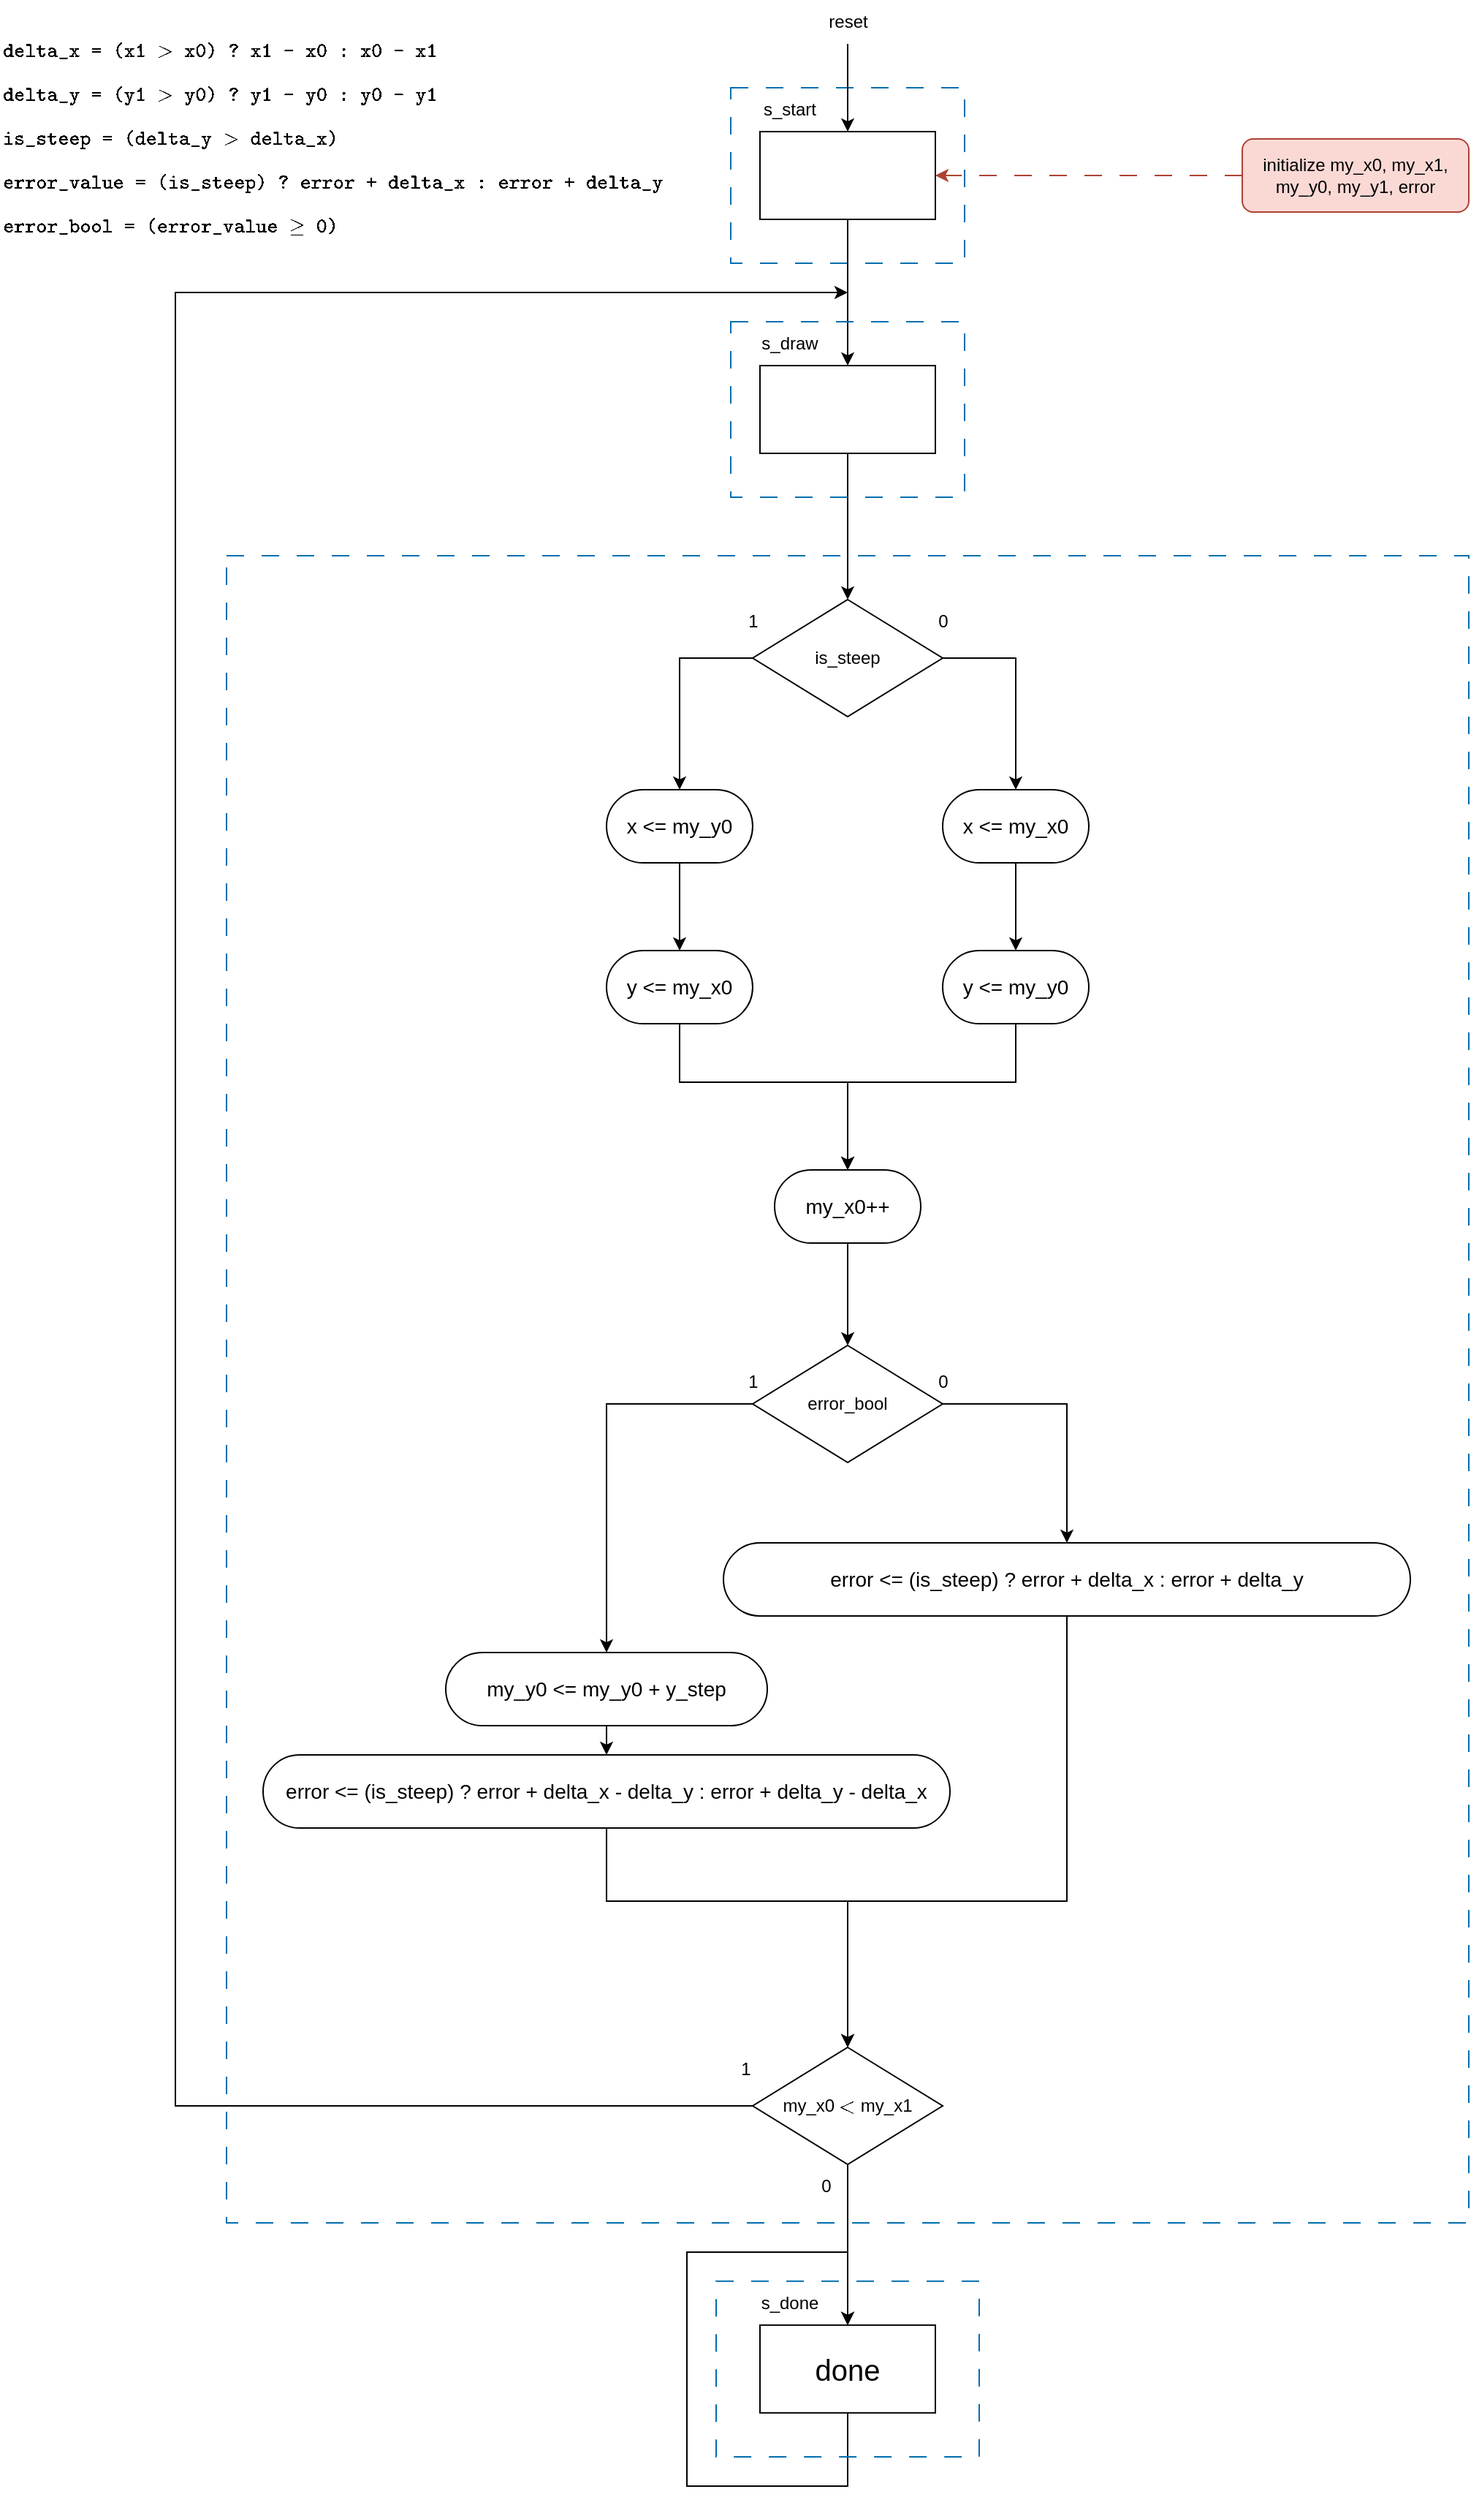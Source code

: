<mxfile version="22.0.1" type="device">
  <diagram name="Page-1" id="AKGFEVJWhegFH3RxbXjJ">
    <mxGraphModel dx="2394" dy="951" grid="1" gridSize="10" guides="1" tooltips="1" connect="1" arrows="1" fold="1" page="1" pageScale="1" pageWidth="1100" pageHeight="850" math="1" shadow="0">
      <root>
        <mxCell id="0" />
        <mxCell id="1" parent="0" />
        <mxCell id="W1oGFjodtdUd1IemjTyj-57" value="" style="rounded=0;whiteSpace=wrap;html=1;fillColor=none;fontColor=#ffffff;strokeColor=#006EAF;dashed=1;dashPattern=12 12;" parent="1" vertex="1">
          <mxGeometry x="-85" y="470" width="850" height="1140" as="geometry" />
        </mxCell>
        <mxCell id="W1oGFjodtdUd1IemjTyj-54" value="" style="rounded=0;whiteSpace=wrap;html=1;fillColor=none;fontColor=#ffffff;strokeColor=#006EAF;dashed=1;dashPattern=12 12;" parent="1" vertex="1">
          <mxGeometry x="260" y="150" width="160" height="120" as="geometry" />
        </mxCell>
        <mxCell id="W1oGFjodtdUd1IemjTyj-7" style="edgeStyle=orthogonalEdgeStyle;rounded=0;orthogonalLoop=1;jettySize=auto;html=1;entryX=0.5;entryY=0;entryDx=0;entryDy=0;" parent="1" source="W1oGFjodtdUd1IemjTyj-1" target="W1oGFjodtdUd1IemjTyj-5" edge="1">
          <mxGeometry relative="1" as="geometry" />
        </mxCell>
        <mxCell id="W1oGFjodtdUd1IemjTyj-1" value="" style="whiteSpace=wrap;html=1;" parent="1" vertex="1">
          <mxGeometry x="280" y="180" width="120" height="60" as="geometry" />
        </mxCell>
        <mxCell id="W1oGFjodtdUd1IemjTyj-2" value="s_start" style="text;html=1;align=center;verticalAlign=middle;resizable=0;points=[];autosize=1;strokeColor=none;fillColor=none;" parent="1" vertex="1">
          <mxGeometry x="270" y="150" width="60" height="30" as="geometry" />
        </mxCell>
        <mxCell id="W1oGFjodtdUd1IemjTyj-4" style="edgeStyle=orthogonalEdgeStyle;rounded=0;orthogonalLoop=1;jettySize=auto;html=1;entryX=0.5;entryY=0;entryDx=0;entryDy=0;" parent="1" source="W1oGFjodtdUd1IemjTyj-3" target="W1oGFjodtdUd1IemjTyj-1" edge="1">
          <mxGeometry relative="1" as="geometry" />
        </mxCell>
        <mxCell id="W1oGFjodtdUd1IemjTyj-3" value="reset" style="text;html=1;align=center;verticalAlign=middle;resizable=0;points=[];autosize=1;strokeColor=none;fillColor=none;" parent="1" vertex="1">
          <mxGeometry x="315" y="90" width="50" height="30" as="geometry" />
        </mxCell>
        <mxCell id="W1oGFjodtdUd1IemjTyj-9" style="edgeStyle=orthogonalEdgeStyle;rounded=0;orthogonalLoop=1;jettySize=auto;html=1;entryX=0.5;entryY=0;entryDx=0;entryDy=0;" parent="1" source="W1oGFjodtdUd1IemjTyj-5" target="W1oGFjodtdUd1IemjTyj-10" edge="1">
          <mxGeometry relative="1" as="geometry">
            <mxPoint x="340" y="480" as="targetPoint" />
          </mxGeometry>
        </mxCell>
        <mxCell id="W1oGFjodtdUd1IemjTyj-5" value="" style="whiteSpace=wrap;html=1;" parent="1" vertex="1">
          <mxGeometry x="280" y="340" width="120" height="60" as="geometry" />
        </mxCell>
        <mxCell id="W1oGFjodtdUd1IemjTyj-6" value="s_draw" style="text;html=1;align=center;verticalAlign=middle;resizable=0;points=[];autosize=1;strokeColor=none;fillColor=none;" parent="1" vertex="1">
          <mxGeometry x="270" y="310" width="60" height="30" as="geometry" />
        </mxCell>
        <mxCell id="W1oGFjodtdUd1IemjTyj-15" style="edgeStyle=orthogonalEdgeStyle;rounded=0;orthogonalLoop=1;jettySize=auto;html=1;entryX=0.5;entryY=0;entryDx=0;entryDy=0;" parent="1" source="W1oGFjodtdUd1IemjTyj-10" target="W1oGFjodtdUd1IemjTyj-12" edge="1">
          <mxGeometry relative="1" as="geometry">
            <Array as="points">
              <mxPoint x="455" y="540" />
            </Array>
          </mxGeometry>
        </mxCell>
        <mxCell id="W1oGFjodtdUd1IemjTyj-22" style="edgeStyle=orthogonalEdgeStyle;rounded=0;orthogonalLoop=1;jettySize=auto;html=1;entryX=0.5;entryY=0;entryDx=0;entryDy=0;" parent="1" source="W1oGFjodtdUd1IemjTyj-10" target="W1oGFjodtdUd1IemjTyj-20" edge="1">
          <mxGeometry relative="1" as="geometry">
            <Array as="points">
              <mxPoint x="225" y="540" />
            </Array>
          </mxGeometry>
        </mxCell>
        <mxCell id="W1oGFjodtdUd1IemjTyj-10" value="is_steep" style="rhombus;whiteSpace=wrap;html=1;" parent="1" vertex="1">
          <mxGeometry x="275" y="500" width="130" height="80" as="geometry" />
        </mxCell>
        <mxCell id="W1oGFjodtdUd1IemjTyj-14" style="edgeStyle=orthogonalEdgeStyle;rounded=0;orthogonalLoop=1;jettySize=auto;html=1;entryX=0.5;entryY=0;entryDx=0;entryDy=0;" parent="1" source="W1oGFjodtdUd1IemjTyj-12" target="W1oGFjodtdUd1IemjTyj-13" edge="1">
          <mxGeometry relative="1" as="geometry" />
        </mxCell>
        <mxCell id="W1oGFjodtdUd1IemjTyj-12" value="&lt;span style=&quot;font-weight: 400;&quot;&gt;x &amp;lt;= my_x0&lt;/span&gt;" style="rounded=1;whiteSpace=wrap;html=1;arcSize=50;strokeWidth=1;whiteSpace=wrap;align=center;verticalAlign=middle;spacingLeft=0;fontStyle=1;fontSize=14;spacing=10;" parent="1" vertex="1">
          <mxGeometry x="405" y="630" width="100" height="50" as="geometry" />
        </mxCell>
        <mxCell id="W1oGFjodtdUd1IemjTyj-24" style="edgeStyle=orthogonalEdgeStyle;rounded=0;orthogonalLoop=1;jettySize=auto;html=1;entryX=0.5;entryY=0;entryDx=0;entryDy=0;" parent="1" source="W1oGFjodtdUd1IemjTyj-13" target="W1oGFjodtdUd1IemjTyj-23" edge="1">
          <mxGeometry relative="1" as="geometry">
            <Array as="points">
              <mxPoint x="455" y="830" />
              <mxPoint x="340" y="830" />
            </Array>
          </mxGeometry>
        </mxCell>
        <mxCell id="W1oGFjodtdUd1IemjTyj-13" value="&lt;span style=&quot;font-weight: 400;&quot;&gt;y &amp;lt;= my_y0&lt;/span&gt;" style="rounded=1;whiteSpace=wrap;html=1;arcSize=50;strokeWidth=1;whiteSpace=wrap;align=center;verticalAlign=middle;spacingLeft=0;fontStyle=1;fontSize=14;spacing=10;" parent="1" vertex="1">
          <mxGeometry x="405" y="740" width="100" height="50" as="geometry" />
        </mxCell>
        <mxCell id="W1oGFjodtdUd1IemjTyj-19" style="edgeStyle=orthogonalEdgeStyle;rounded=0;orthogonalLoop=1;jettySize=auto;html=1;entryX=0.5;entryY=0;entryDx=0;entryDy=0;" parent="1" source="W1oGFjodtdUd1IemjTyj-20" target="W1oGFjodtdUd1IemjTyj-21" edge="1">
          <mxGeometry relative="1" as="geometry" />
        </mxCell>
        <mxCell id="W1oGFjodtdUd1IemjTyj-20" value="&lt;span style=&quot;font-weight: 400;&quot;&gt;x &amp;lt;= my_y0&lt;/span&gt;" style="rounded=1;whiteSpace=wrap;html=1;arcSize=50;strokeWidth=1;whiteSpace=wrap;align=center;verticalAlign=middle;spacingLeft=0;fontStyle=1;fontSize=14;spacing=10;" parent="1" vertex="1">
          <mxGeometry x="175" y="630" width="100" height="50" as="geometry" />
        </mxCell>
        <mxCell id="W1oGFjodtdUd1IemjTyj-25" style="edgeStyle=orthogonalEdgeStyle;rounded=0;orthogonalLoop=1;jettySize=auto;html=1;entryX=0.5;entryY=0;entryDx=0;entryDy=0;" parent="1" source="W1oGFjodtdUd1IemjTyj-21" target="W1oGFjodtdUd1IemjTyj-23" edge="1">
          <mxGeometry relative="1" as="geometry">
            <Array as="points">
              <mxPoint x="225" y="830" />
              <mxPoint x="340" y="830" />
            </Array>
          </mxGeometry>
        </mxCell>
        <mxCell id="W1oGFjodtdUd1IemjTyj-21" value="&lt;span style=&quot;font-weight: 400;&quot;&gt;y &amp;lt;= my_x0&lt;/span&gt;" style="rounded=1;whiteSpace=wrap;html=1;arcSize=50;strokeWidth=1;whiteSpace=wrap;align=center;verticalAlign=middle;spacingLeft=0;fontStyle=1;fontSize=14;spacing=10;" parent="1" vertex="1">
          <mxGeometry x="175" y="740" width="100" height="50" as="geometry" />
        </mxCell>
        <mxCell id="W1oGFjodtdUd1IemjTyj-27" style="edgeStyle=orthogonalEdgeStyle;rounded=0;orthogonalLoop=1;jettySize=auto;html=1;entryX=0.5;entryY=0;entryDx=0;entryDy=0;" parent="1" source="W1oGFjodtdUd1IemjTyj-23" target="W1oGFjodtdUd1IemjTyj-26" edge="1">
          <mxGeometry relative="1" as="geometry" />
        </mxCell>
        <mxCell id="W1oGFjodtdUd1IemjTyj-23" value="&lt;span style=&quot;font-weight: 400;&quot;&gt;my_x0++&lt;/span&gt;" style="rounded=1;whiteSpace=wrap;html=1;arcSize=50;strokeWidth=1;whiteSpace=wrap;align=center;verticalAlign=middle;spacingLeft=0;fontStyle=1;fontSize=14;spacing=10;" parent="1" vertex="1">
          <mxGeometry x="290" y="890" width="100" height="50" as="geometry" />
        </mxCell>
        <mxCell id="W1oGFjodtdUd1IemjTyj-30" style="edgeStyle=orthogonalEdgeStyle;rounded=0;orthogonalLoop=1;jettySize=auto;html=1;entryX=0.5;entryY=0;entryDx=0;entryDy=0;" parent="1" source="W1oGFjodtdUd1IemjTyj-26" target="W1oGFjodtdUd1IemjTyj-28" edge="1">
          <mxGeometry relative="1" as="geometry">
            <Array as="points">
              <mxPoint x="175" y="1050" />
            </Array>
          </mxGeometry>
        </mxCell>
        <mxCell id="W1oGFjodtdUd1IemjTyj-60" style="edgeStyle=orthogonalEdgeStyle;rounded=0;orthogonalLoop=1;jettySize=auto;html=1;entryX=0.5;entryY=0;entryDx=0;entryDy=0;" parent="1" source="W1oGFjodtdUd1IemjTyj-26" target="W1oGFjodtdUd1IemjTyj-32" edge="1">
          <mxGeometry relative="1" as="geometry">
            <Array as="points">
              <mxPoint x="490" y="1050" />
            </Array>
          </mxGeometry>
        </mxCell>
        <mxCell id="W1oGFjodtdUd1IemjTyj-26" value="error_bool" style="rhombus;whiteSpace=wrap;html=1;" parent="1" vertex="1">
          <mxGeometry x="275" y="1010" width="130" height="80" as="geometry" />
        </mxCell>
        <mxCell id="W1oGFjodtdUd1IemjTyj-31" style="edgeStyle=orthogonalEdgeStyle;rounded=0;orthogonalLoop=1;jettySize=auto;html=1;exitX=0.5;exitY=1;exitDx=0;exitDy=0;entryX=0.5;entryY=0;entryDx=0;entryDy=0;" parent="1" source="W1oGFjodtdUd1IemjTyj-28" target="W1oGFjodtdUd1IemjTyj-29" edge="1">
          <mxGeometry relative="1" as="geometry" />
        </mxCell>
        <mxCell id="W1oGFjodtdUd1IemjTyj-28" value="&lt;span style=&quot;font-weight: 400;&quot;&gt;my_y0 &amp;lt;= my_y0 + y_step&lt;/span&gt;" style="rounded=1;whiteSpace=wrap;html=1;arcSize=50;strokeWidth=1;whiteSpace=wrap;align=center;verticalAlign=middle;spacingLeft=0;fontStyle=1;fontSize=14;spacing=10;" parent="1" vertex="1">
          <mxGeometry x="65" y="1220" width="220" height="50" as="geometry" />
        </mxCell>
        <mxCell id="W1oGFjodtdUd1IemjTyj-41" style="edgeStyle=orthogonalEdgeStyle;rounded=0;orthogonalLoop=1;jettySize=auto;html=1;entryX=0.5;entryY=0;entryDx=0;entryDy=0;" parent="1" source="W1oGFjodtdUd1IemjTyj-29" target="W1oGFjodtdUd1IemjTyj-40" edge="1">
          <mxGeometry relative="1" as="geometry">
            <Array as="points">
              <mxPoint x="175" y="1390" />
              <mxPoint x="340" y="1390" />
            </Array>
          </mxGeometry>
        </mxCell>
        <mxCell id="W1oGFjodtdUd1IemjTyj-29" value="&lt;span style=&quot;font-weight: 400;&quot;&gt;error &amp;lt;= (is_steep) ? error + delta_x - delta_y : error + delta_y - delta_x&lt;/span&gt;" style="rounded=1;whiteSpace=wrap;html=1;arcSize=50;strokeWidth=1;whiteSpace=wrap;align=center;verticalAlign=middle;spacingLeft=0;fontStyle=1;fontSize=14;spacing=10;" parent="1" vertex="1">
          <mxGeometry x="-60" y="1290" width="470" height="50" as="geometry" />
        </mxCell>
        <mxCell id="W1oGFjodtdUd1IemjTyj-42" style="edgeStyle=orthogonalEdgeStyle;rounded=0;orthogonalLoop=1;jettySize=auto;html=1;entryX=0.5;entryY=0;entryDx=0;entryDy=0;" parent="1" source="W1oGFjodtdUd1IemjTyj-32" target="W1oGFjodtdUd1IemjTyj-40" edge="1">
          <mxGeometry relative="1" as="geometry">
            <Array as="points">
              <mxPoint x="490" y="1390" />
              <mxPoint x="340" y="1390" />
            </Array>
          </mxGeometry>
        </mxCell>
        <mxCell id="W1oGFjodtdUd1IemjTyj-32" value="&lt;span style=&quot;font-weight: 400;&quot;&gt;error &amp;lt;= (is_steep) ? error + delta_x : error + delta_y&lt;/span&gt;" style="rounded=1;whiteSpace=wrap;html=1;arcSize=50;strokeWidth=1;whiteSpace=wrap;align=center;verticalAlign=middle;spacingLeft=0;fontStyle=1;fontSize=14;spacing=10;" parent="1" vertex="1">
          <mxGeometry x="255" y="1145" width="470" height="50" as="geometry" />
        </mxCell>
        <mxCell id="W1oGFjodtdUd1IemjTyj-34" value="0" style="text;html=1;align=center;verticalAlign=middle;resizable=0;points=[];autosize=1;strokeColor=none;fillColor=none;" parent="1" vertex="1">
          <mxGeometry x="390" y="1020" width="30" height="30" as="geometry" />
        </mxCell>
        <mxCell id="W1oGFjodtdUd1IemjTyj-35" value="1" style="text;html=1;align=center;verticalAlign=middle;resizable=0;points=[];autosize=1;strokeColor=none;fillColor=none;" parent="1" vertex="1">
          <mxGeometry x="260" y="1020" width="30" height="30" as="geometry" />
        </mxCell>
        <mxCell id="W1oGFjodtdUd1IemjTyj-36" value="1" style="text;html=1;align=center;verticalAlign=middle;resizable=0;points=[];autosize=1;strokeColor=none;fillColor=none;" parent="1" vertex="1">
          <mxGeometry x="260" y="500" width="30" height="30" as="geometry" />
        </mxCell>
        <mxCell id="W1oGFjodtdUd1IemjTyj-38" value="0" style="text;html=1;align=center;verticalAlign=middle;resizable=0;points=[];autosize=1;strokeColor=none;fillColor=none;" parent="1" vertex="1">
          <mxGeometry x="390" y="500" width="30" height="30" as="geometry" />
        </mxCell>
        <mxCell id="W1oGFjodtdUd1IemjTyj-47" style="edgeStyle=orthogonalEdgeStyle;rounded=0;orthogonalLoop=1;jettySize=auto;html=1;exitX=0;exitY=0.5;exitDx=0;exitDy=0;" parent="1" source="W1oGFjodtdUd1IemjTyj-40" edge="1">
          <mxGeometry relative="1" as="geometry">
            <mxPoint x="340" y="290" as="targetPoint" />
            <Array as="points">
              <mxPoint x="-120" y="1530" />
              <mxPoint x="-120" y="290" />
            </Array>
          </mxGeometry>
        </mxCell>
        <mxCell id="W1oGFjodtdUd1IemjTyj-58" style="edgeStyle=orthogonalEdgeStyle;rounded=0;orthogonalLoop=1;jettySize=auto;html=1;entryX=0.5;entryY=0;entryDx=0;entryDy=0;" parent="1" source="W1oGFjodtdUd1IemjTyj-40" target="W1oGFjodtdUd1IemjTyj-50" edge="1">
          <mxGeometry relative="1" as="geometry" />
        </mxCell>
        <mxCell id="W1oGFjodtdUd1IemjTyj-40" value="my_x0 \(&amp;lt;\) my_x1" style="rhombus;whiteSpace=wrap;html=1;" parent="1" vertex="1">
          <mxGeometry x="275" y="1490" width="130" height="80" as="geometry" />
        </mxCell>
        <mxCell id="W1oGFjodtdUd1IemjTyj-45" value="1" style="text;html=1;align=center;verticalAlign=middle;resizable=0;points=[];autosize=1;strokeColor=none;fillColor=none;" parent="1" vertex="1">
          <mxGeometry x="255" y="1490" width="30" height="30" as="geometry" />
        </mxCell>
        <mxCell id="W1oGFjodtdUd1IemjTyj-46" value="0" style="text;html=1;align=center;verticalAlign=middle;resizable=0;points=[];autosize=1;strokeColor=none;fillColor=none;" parent="1" vertex="1">
          <mxGeometry x="310" y="1570" width="30" height="30" as="geometry" />
        </mxCell>
        <mxCell id="W1oGFjodtdUd1IemjTyj-53" style="edgeStyle=orthogonalEdgeStyle;rounded=0;orthogonalLoop=1;jettySize=auto;html=1;entryX=0.5;entryY=0;entryDx=0;entryDy=0;" parent="1" source="W1oGFjodtdUd1IemjTyj-50" target="W1oGFjodtdUd1IemjTyj-50" edge="1">
          <mxGeometry relative="1" as="geometry">
            <mxPoint x="200" y="1609.91" as="targetPoint" />
            <Array as="points">
              <mxPoint x="340" y="1790" />
              <mxPoint x="230" y="1790" />
              <mxPoint x="230" y="1630" />
              <mxPoint x="340" y="1630" />
            </Array>
          </mxGeometry>
        </mxCell>
        <mxCell id="W1oGFjodtdUd1IemjTyj-50" value="&lt;font style=&quot;font-size: 20px;&quot;&gt;done&lt;/font&gt;" style="whiteSpace=wrap;html=1;" parent="1" vertex="1">
          <mxGeometry x="280" y="1679.91" width="120" height="60" as="geometry" />
        </mxCell>
        <mxCell id="W1oGFjodtdUd1IemjTyj-51" value="s_done" style="text;html=1;align=center;verticalAlign=middle;resizable=0;points=[];autosize=1;strokeColor=none;fillColor=none;" parent="1" vertex="1">
          <mxGeometry x="270" y="1649.91" width="60" height="30" as="geometry" />
        </mxCell>
        <mxCell id="W1oGFjodtdUd1IemjTyj-56" value="" style="rounded=0;whiteSpace=wrap;html=1;fillColor=none;fontColor=#ffffff;strokeColor=#006EAF;dashed=1;dashPattern=12 12;" parent="1" vertex="1">
          <mxGeometry x="260" y="310" width="160" height="120" as="geometry" />
        </mxCell>
        <mxCell id="W1oGFjodtdUd1IemjTyj-61" value="" style="rounded=0;whiteSpace=wrap;html=1;fillColor=none;fontColor=#ffffff;strokeColor=#006EAF;dashed=1;dashPattern=12 12;" parent="1" vertex="1">
          <mxGeometry x="250" y="1649.91" width="180" height="120.09" as="geometry" />
        </mxCell>
        <mxCell id="1UU0w9zzYwNGCcIXZTbB-2" style="rounded=0;orthogonalLoop=1;jettySize=auto;html=1;exitX=0;exitY=0.5;exitDx=0;exitDy=0;entryX=1;entryY=0.5;entryDx=0;entryDy=0;fillColor=#fad9d5;strokeColor=#ae4132;dashed=1;dashPattern=12 12;" edge="1" parent="1" source="1UU0w9zzYwNGCcIXZTbB-1" target="W1oGFjodtdUd1IemjTyj-1">
          <mxGeometry relative="1" as="geometry" />
        </mxCell>
        <mxCell id="1UU0w9zzYwNGCcIXZTbB-1" value="&lt;font color=&quot;#000000&quot;&gt;initialize my_x0, my_x1, my_y0, my_y1, error&lt;/font&gt;" style="rounded=1;whiteSpace=wrap;html=1;fillColor=#fad9d5;strokeColor=#ae4132;" vertex="1" parent="1">
          <mxGeometry x="610" y="185" width="155" height="50" as="geometry" />
        </mxCell>
        <mxCell id="1UU0w9zzYwNGCcIXZTbB-3" value="\(\texttt{error_value = (is_steep) ? error + delta_x : error + delta_y}\)" style="text;html=1;align=left;verticalAlign=middle;resizable=0;points=[];autosize=1;strokeColor=none;fillColor=none;" vertex="1" parent="1">
          <mxGeometry x="-240" y="200" width="380" height="30" as="geometry" />
        </mxCell>
        <mxCell id="1UU0w9zzYwNGCcIXZTbB-4" value="\(\texttt{error_bool = (error_value $\geq$ 0)}\)" style="text;html=1;align=left;verticalAlign=middle;resizable=0;points=[];autosize=1;strokeColor=none;fillColor=none;" vertex="1" parent="1">
          <mxGeometry x="-240" y="230" width="260" height="30" as="geometry" />
        </mxCell>
        <mxCell id="1UU0w9zzYwNGCcIXZTbB-5" value="\(\texttt{delta_x = (x1 $&amp;gt;$ x0) ? x1 - x0 : x0 - x1}\)" style="text;html=1;align=left;verticalAlign=middle;resizable=0;points=[];autosize=1;strokeColor=none;fillColor=none;" vertex="1" parent="1">
          <mxGeometry x="-240" y="110" width="280" height="30" as="geometry" />
        </mxCell>
        <mxCell id="1UU0w9zzYwNGCcIXZTbB-6" value="\(\texttt{delta_y = (y1 $&amp;gt;$ y0) ? y1 - y0 : y0 - y1}\)" style="text;html=1;align=left;verticalAlign=middle;resizable=0;points=[];autosize=1;strokeColor=none;fillColor=none;" vertex="1" parent="1">
          <mxGeometry x="-240" y="140" width="280" height="30" as="geometry" />
        </mxCell>
        <mxCell id="1UU0w9zzYwNGCcIXZTbB-7" value="\(\texttt{is_steep = (delta_y $&amp;gt;$ delta_x)}\)" style="text;html=1;align=left;verticalAlign=middle;resizable=0;points=[];autosize=1;strokeColor=none;fillColor=none;" vertex="1" parent="1">
          <mxGeometry x="-240" y="170" width="250" height="30" as="geometry" />
        </mxCell>
      </root>
    </mxGraphModel>
  </diagram>
</mxfile>
